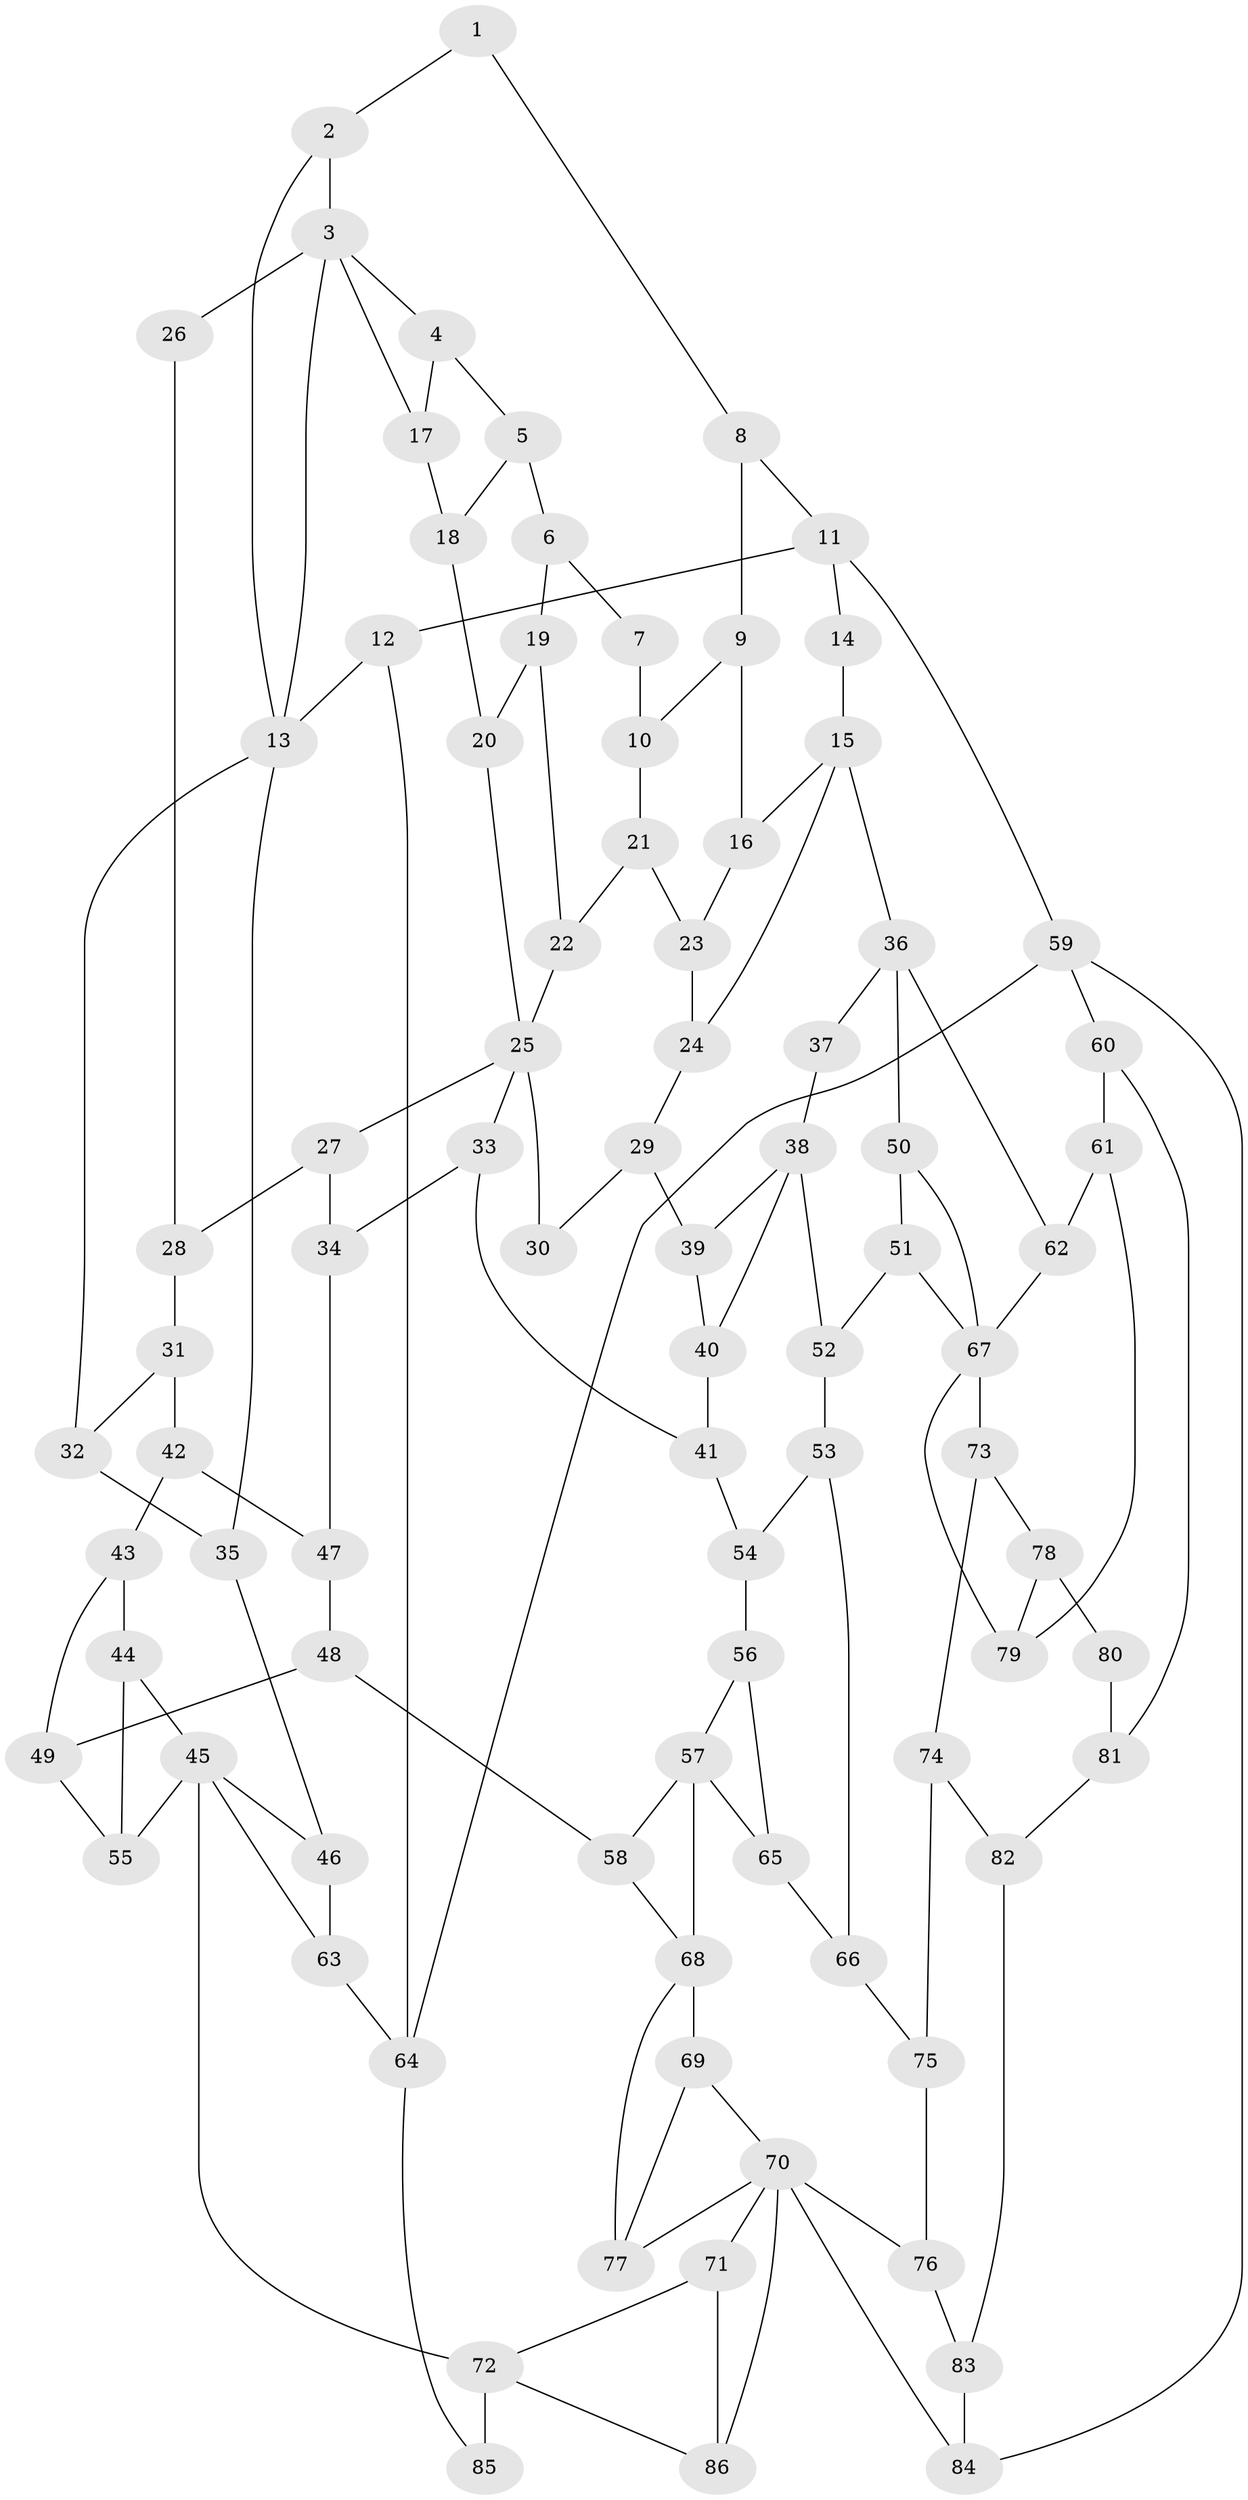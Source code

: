 // original degree distribution, {3: 0.03278688524590164, 5: 0.45901639344262296, 4: 0.2459016393442623, 6: 0.26229508196721313}
// Generated by graph-tools (version 1.1) at 2025/54/03/04/25 22:54:30]
// undirected, 86 vertices, 136 edges
graph export_dot {
  node [color=gray90,style=filled];
  1;
  2;
  3;
  4;
  5;
  6;
  7;
  8;
  9;
  10;
  11;
  12;
  13;
  14;
  15;
  16;
  17;
  18;
  19;
  20;
  21;
  22;
  23;
  24;
  25;
  26;
  27;
  28;
  29;
  30;
  31;
  32;
  33;
  34;
  35;
  36;
  37;
  38;
  39;
  40;
  41;
  42;
  43;
  44;
  45;
  46;
  47;
  48;
  49;
  50;
  51;
  52;
  53;
  54;
  55;
  56;
  57;
  58;
  59;
  60;
  61;
  62;
  63;
  64;
  65;
  66;
  67;
  68;
  69;
  70;
  71;
  72;
  73;
  74;
  75;
  76;
  77;
  78;
  79;
  80;
  81;
  82;
  83;
  84;
  85;
  86;
  1 -- 2 [weight=1.0];
  1 -- 8 [weight=1.0];
  2 -- 3 [weight=1.0];
  2 -- 13 [weight=1.0];
  3 -- 4 [weight=1.0];
  3 -- 13 [weight=1.0];
  3 -- 17 [weight=1.0];
  3 -- 26 [weight=2.0];
  4 -- 5 [weight=1.0];
  4 -- 17 [weight=1.0];
  5 -- 6 [weight=1.0];
  5 -- 18 [weight=1.0];
  6 -- 7 [weight=1.0];
  6 -- 19 [weight=1.0];
  7 -- 10 [weight=1.0];
  8 -- 9 [weight=1.0];
  8 -- 11 [weight=1.0];
  9 -- 10 [weight=1.0];
  9 -- 16 [weight=1.0];
  10 -- 21 [weight=1.0];
  11 -- 12 [weight=1.0];
  11 -- 14 [weight=1.0];
  11 -- 59 [weight=1.0];
  12 -- 13 [weight=2.0];
  12 -- 64 [weight=1.0];
  13 -- 32 [weight=1.0];
  13 -- 35 [weight=1.0];
  14 -- 15 [weight=2.0];
  15 -- 16 [weight=1.0];
  15 -- 24 [weight=1.0];
  15 -- 36 [weight=2.0];
  16 -- 23 [weight=1.0];
  17 -- 18 [weight=1.0];
  18 -- 20 [weight=1.0];
  19 -- 20 [weight=1.0];
  19 -- 22 [weight=1.0];
  20 -- 25 [weight=1.0];
  21 -- 22 [weight=1.0];
  21 -- 23 [weight=1.0];
  22 -- 25 [weight=1.0];
  23 -- 24 [weight=1.0];
  24 -- 29 [weight=1.0];
  25 -- 27 [weight=1.0];
  25 -- 30 [weight=2.0];
  25 -- 33 [weight=1.0];
  26 -- 28 [weight=1.0];
  27 -- 28 [weight=1.0];
  27 -- 34 [weight=1.0];
  28 -- 31 [weight=1.0];
  29 -- 30 [weight=1.0];
  29 -- 39 [weight=1.0];
  31 -- 32 [weight=1.0];
  31 -- 42 [weight=1.0];
  32 -- 35 [weight=1.0];
  33 -- 34 [weight=1.0];
  33 -- 41 [weight=1.0];
  34 -- 47 [weight=1.0];
  35 -- 46 [weight=1.0];
  36 -- 37 [weight=2.0];
  36 -- 50 [weight=1.0];
  36 -- 62 [weight=1.0];
  37 -- 38 [weight=1.0];
  38 -- 39 [weight=1.0];
  38 -- 40 [weight=1.0];
  38 -- 52 [weight=1.0];
  39 -- 40 [weight=1.0];
  40 -- 41 [weight=1.0];
  41 -- 54 [weight=1.0];
  42 -- 43 [weight=1.0];
  42 -- 47 [weight=1.0];
  43 -- 44 [weight=1.0];
  43 -- 49 [weight=1.0];
  44 -- 45 [weight=1.0];
  44 -- 55 [weight=1.0];
  45 -- 46 [weight=1.0];
  45 -- 55 [weight=1.0];
  45 -- 63 [weight=1.0];
  45 -- 72 [weight=2.0];
  46 -- 63 [weight=1.0];
  47 -- 48 [weight=1.0];
  48 -- 49 [weight=1.0];
  48 -- 58 [weight=1.0];
  49 -- 55 [weight=1.0];
  50 -- 51 [weight=1.0];
  50 -- 67 [weight=1.0];
  51 -- 52 [weight=1.0];
  51 -- 67 [weight=1.0];
  52 -- 53 [weight=1.0];
  53 -- 54 [weight=1.0];
  53 -- 66 [weight=1.0];
  54 -- 56 [weight=1.0];
  56 -- 57 [weight=1.0];
  56 -- 65 [weight=1.0];
  57 -- 58 [weight=1.0];
  57 -- 65 [weight=1.0];
  57 -- 68 [weight=3.0];
  58 -- 68 [weight=1.0];
  59 -- 60 [weight=1.0];
  59 -- 64 [weight=1.0];
  59 -- 84 [weight=1.0];
  60 -- 61 [weight=1.0];
  60 -- 81 [weight=1.0];
  61 -- 62 [weight=1.0];
  61 -- 79 [weight=1.0];
  62 -- 67 [weight=1.0];
  63 -- 64 [weight=1.0];
  64 -- 85 [weight=1.0];
  65 -- 66 [weight=1.0];
  66 -- 75 [weight=1.0];
  67 -- 73 [weight=1.0];
  67 -- 79 [weight=1.0];
  68 -- 69 [weight=1.0];
  68 -- 77 [weight=1.0];
  69 -- 70 [weight=1.0];
  69 -- 77 [weight=1.0];
  70 -- 71 [weight=1.0];
  70 -- 76 [weight=1.0];
  70 -- 77 [weight=1.0];
  70 -- 84 [weight=1.0];
  70 -- 86 [weight=1.0];
  71 -- 72 [weight=1.0];
  71 -- 86 [weight=1.0];
  72 -- 85 [weight=2.0];
  72 -- 86 [weight=1.0];
  73 -- 74 [weight=1.0];
  73 -- 78 [weight=1.0];
  74 -- 75 [weight=1.0];
  74 -- 82 [weight=1.0];
  75 -- 76 [weight=1.0];
  76 -- 83 [weight=1.0];
  78 -- 79 [weight=1.0];
  78 -- 80 [weight=2.0];
  80 -- 81 [weight=1.0];
  81 -- 82 [weight=1.0];
  82 -- 83 [weight=1.0];
  83 -- 84 [weight=1.0];
}
